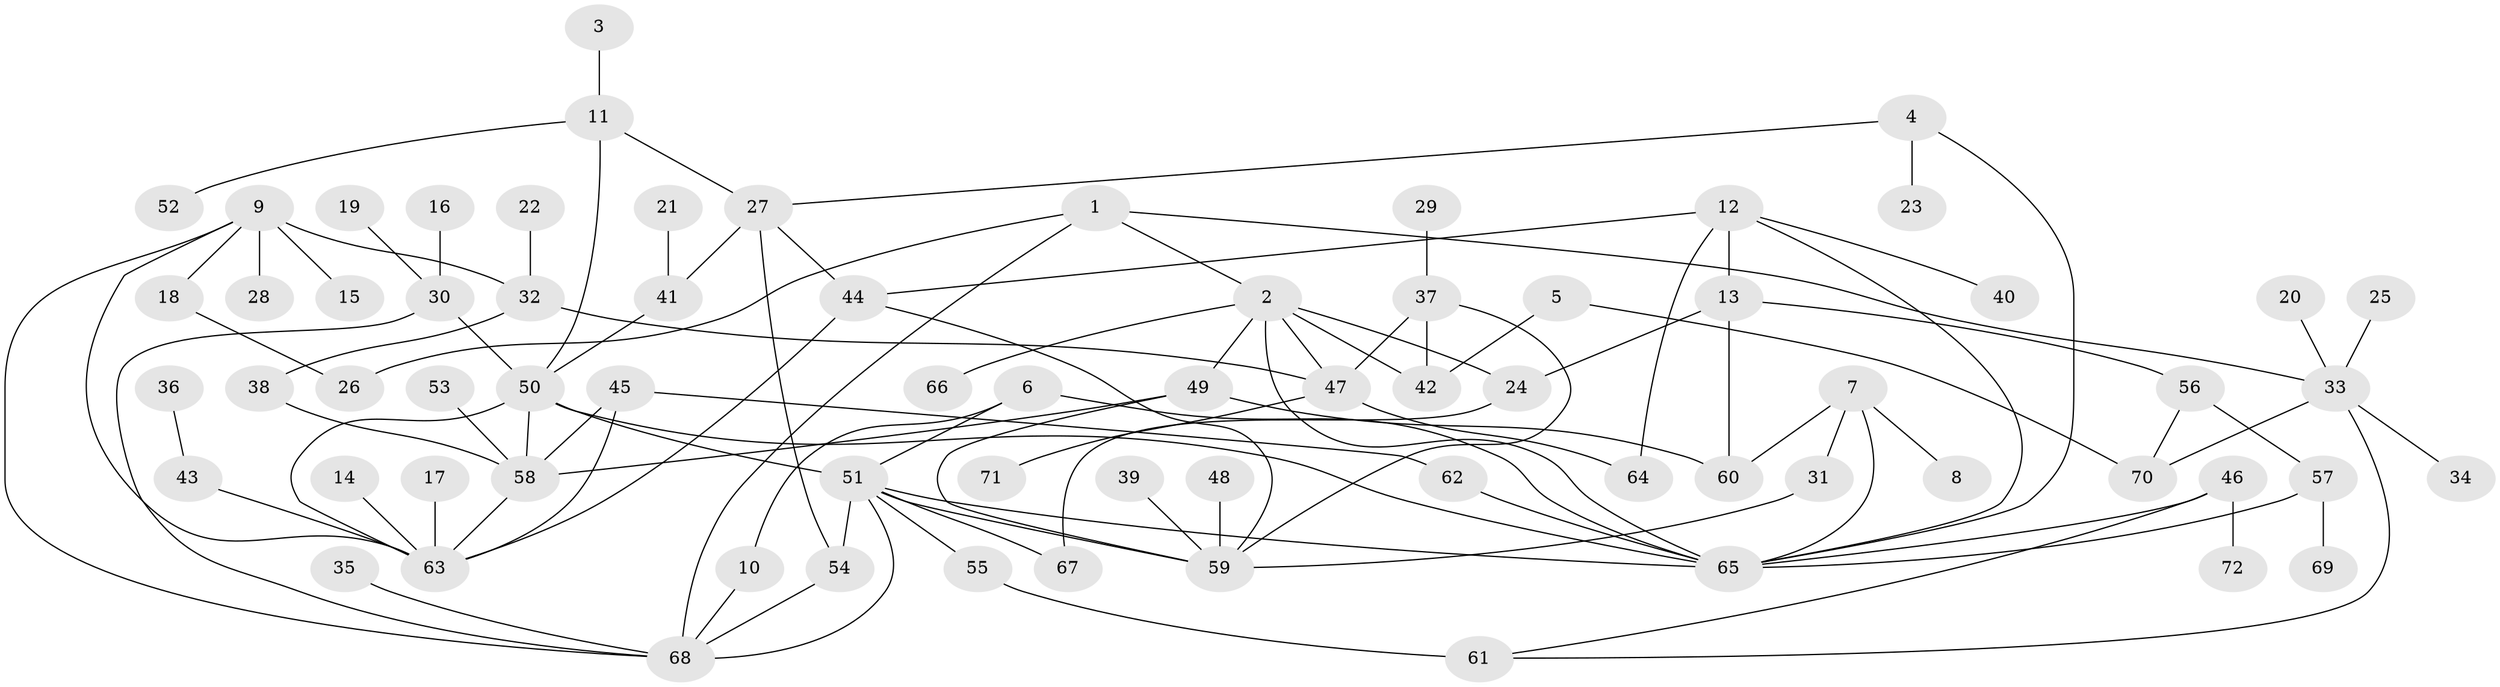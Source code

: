 // original degree distribution, {3: 0.1736111111111111, 4: 0.14583333333333334, 2: 0.2916666666666667, 6: 0.027777777777777776, 7: 0.006944444444444444, 5: 0.041666666666666664, 1: 0.3055555555555556, 8: 0.006944444444444444}
// Generated by graph-tools (version 1.1) at 2025/49/03/09/25 03:49:25]
// undirected, 72 vertices, 105 edges
graph export_dot {
graph [start="1"]
  node [color=gray90,style=filled];
  1;
  2;
  3;
  4;
  5;
  6;
  7;
  8;
  9;
  10;
  11;
  12;
  13;
  14;
  15;
  16;
  17;
  18;
  19;
  20;
  21;
  22;
  23;
  24;
  25;
  26;
  27;
  28;
  29;
  30;
  31;
  32;
  33;
  34;
  35;
  36;
  37;
  38;
  39;
  40;
  41;
  42;
  43;
  44;
  45;
  46;
  47;
  48;
  49;
  50;
  51;
  52;
  53;
  54;
  55;
  56;
  57;
  58;
  59;
  60;
  61;
  62;
  63;
  64;
  65;
  66;
  67;
  68;
  69;
  70;
  71;
  72;
  1 -- 2 [weight=1.0];
  1 -- 26 [weight=1.0];
  1 -- 33 [weight=1.0];
  1 -- 68 [weight=1.0];
  2 -- 24 [weight=1.0];
  2 -- 42 [weight=1.0];
  2 -- 47 [weight=1.0];
  2 -- 49 [weight=1.0];
  2 -- 65 [weight=1.0];
  2 -- 66 [weight=1.0];
  3 -- 11 [weight=1.0];
  4 -- 23 [weight=1.0];
  4 -- 27 [weight=1.0];
  4 -- 65 [weight=1.0];
  5 -- 42 [weight=1.0];
  5 -- 70 [weight=1.0];
  6 -- 10 [weight=1.0];
  6 -- 51 [weight=1.0];
  6 -- 65 [weight=1.0];
  7 -- 8 [weight=1.0];
  7 -- 31 [weight=1.0];
  7 -- 60 [weight=1.0];
  7 -- 65 [weight=1.0];
  9 -- 15 [weight=1.0];
  9 -- 18 [weight=1.0];
  9 -- 28 [weight=1.0];
  9 -- 32 [weight=1.0];
  9 -- 63 [weight=1.0];
  9 -- 68 [weight=1.0];
  10 -- 68 [weight=1.0];
  11 -- 27 [weight=1.0];
  11 -- 50 [weight=1.0];
  11 -- 52 [weight=1.0];
  12 -- 13 [weight=1.0];
  12 -- 40 [weight=1.0];
  12 -- 44 [weight=1.0];
  12 -- 64 [weight=1.0];
  12 -- 65 [weight=1.0];
  13 -- 24 [weight=1.0];
  13 -- 56 [weight=1.0];
  13 -- 60 [weight=1.0];
  14 -- 63 [weight=1.0];
  16 -- 30 [weight=1.0];
  17 -- 63 [weight=1.0];
  18 -- 26 [weight=1.0];
  19 -- 30 [weight=1.0];
  20 -- 33 [weight=1.0];
  21 -- 41 [weight=1.0];
  22 -- 32 [weight=1.0];
  24 -- 67 [weight=1.0];
  25 -- 33 [weight=1.0];
  27 -- 41 [weight=1.0];
  27 -- 44 [weight=1.0];
  27 -- 54 [weight=1.0];
  29 -- 37 [weight=1.0];
  30 -- 50 [weight=1.0];
  30 -- 68 [weight=1.0];
  31 -- 59 [weight=1.0];
  32 -- 38 [weight=1.0];
  32 -- 47 [weight=1.0];
  33 -- 34 [weight=1.0];
  33 -- 61 [weight=1.0];
  33 -- 70 [weight=1.0];
  35 -- 68 [weight=1.0];
  36 -- 43 [weight=1.0];
  37 -- 42 [weight=1.0];
  37 -- 47 [weight=1.0];
  37 -- 59 [weight=1.0];
  38 -- 58 [weight=1.0];
  39 -- 59 [weight=1.0];
  41 -- 50 [weight=1.0];
  43 -- 63 [weight=1.0];
  44 -- 59 [weight=1.0];
  44 -- 63 [weight=1.0];
  45 -- 58 [weight=1.0];
  45 -- 62 [weight=1.0];
  45 -- 63 [weight=1.0];
  46 -- 61 [weight=1.0];
  46 -- 65 [weight=1.0];
  46 -- 72 [weight=1.0];
  47 -- 64 [weight=1.0];
  47 -- 71 [weight=1.0];
  48 -- 59 [weight=1.0];
  49 -- 58 [weight=1.0];
  49 -- 59 [weight=1.0];
  49 -- 60 [weight=1.0];
  50 -- 51 [weight=1.0];
  50 -- 58 [weight=1.0];
  50 -- 63 [weight=1.0];
  50 -- 65 [weight=1.0];
  51 -- 54 [weight=1.0];
  51 -- 55 [weight=1.0];
  51 -- 59 [weight=1.0];
  51 -- 65 [weight=1.0];
  51 -- 67 [weight=1.0];
  51 -- 68 [weight=1.0];
  53 -- 58 [weight=1.0];
  54 -- 68 [weight=1.0];
  55 -- 61 [weight=2.0];
  56 -- 57 [weight=1.0];
  56 -- 70 [weight=1.0];
  57 -- 65 [weight=1.0];
  57 -- 69 [weight=1.0];
  58 -- 63 [weight=1.0];
  62 -- 65 [weight=1.0];
}
